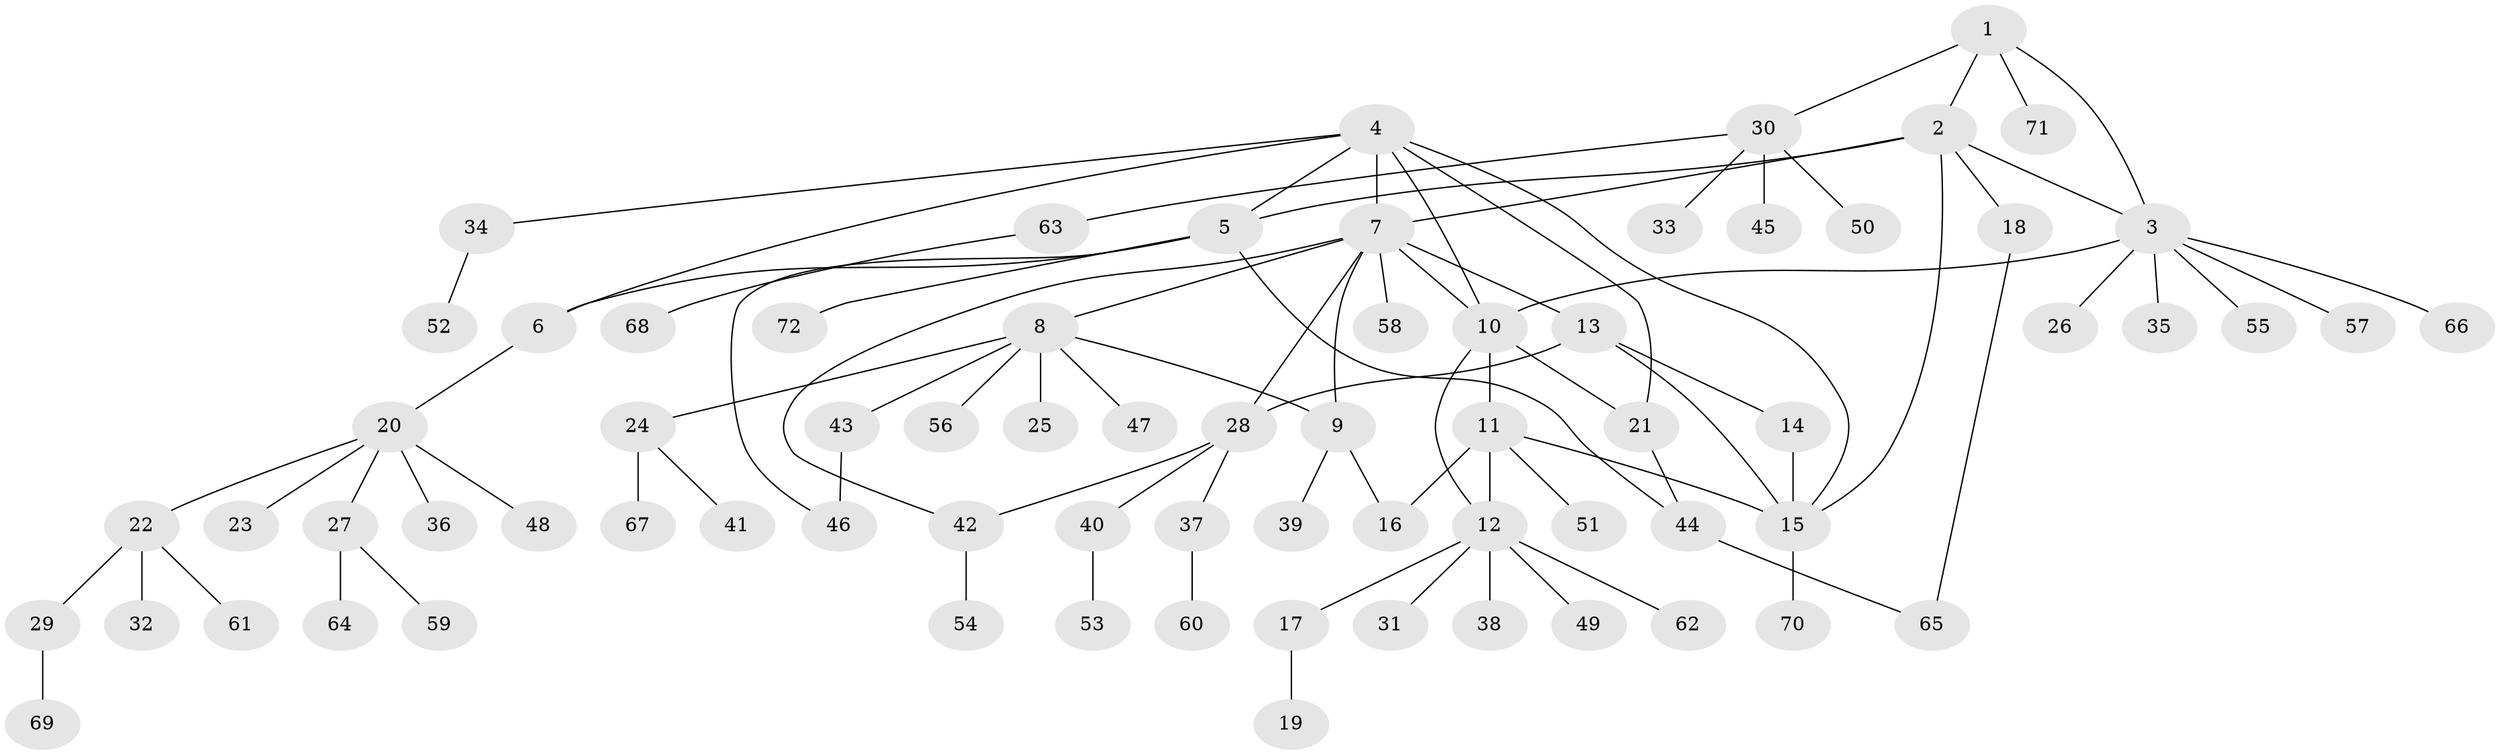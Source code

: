 // Generated by graph-tools (version 1.1) at 2025/16/03/09/25 04:16:08]
// undirected, 72 vertices, 89 edges
graph export_dot {
graph [start="1"]
  node [color=gray90,style=filled];
  1;
  2;
  3;
  4;
  5;
  6;
  7;
  8;
  9;
  10;
  11;
  12;
  13;
  14;
  15;
  16;
  17;
  18;
  19;
  20;
  21;
  22;
  23;
  24;
  25;
  26;
  27;
  28;
  29;
  30;
  31;
  32;
  33;
  34;
  35;
  36;
  37;
  38;
  39;
  40;
  41;
  42;
  43;
  44;
  45;
  46;
  47;
  48;
  49;
  50;
  51;
  52;
  53;
  54;
  55;
  56;
  57;
  58;
  59;
  60;
  61;
  62;
  63;
  64;
  65;
  66;
  67;
  68;
  69;
  70;
  71;
  72;
  1 -- 2;
  1 -- 3;
  1 -- 30;
  1 -- 71;
  2 -- 3;
  2 -- 5;
  2 -- 7;
  2 -- 15;
  2 -- 18;
  3 -- 10;
  3 -- 26;
  3 -- 35;
  3 -- 55;
  3 -- 57;
  3 -- 66;
  4 -- 5;
  4 -- 6;
  4 -- 7;
  4 -- 10;
  4 -- 15;
  4 -- 21;
  4 -- 34;
  5 -- 6;
  5 -- 44;
  5 -- 46;
  5 -- 72;
  6 -- 20;
  7 -- 8;
  7 -- 9;
  7 -- 10;
  7 -- 13;
  7 -- 28;
  7 -- 42;
  7 -- 58;
  8 -- 9;
  8 -- 24;
  8 -- 25;
  8 -- 43;
  8 -- 47;
  8 -- 56;
  9 -- 16;
  9 -- 39;
  10 -- 11;
  10 -- 12;
  10 -- 21;
  11 -- 12;
  11 -- 15;
  11 -- 16;
  11 -- 51;
  12 -- 17;
  12 -- 31;
  12 -- 38;
  12 -- 49;
  12 -- 62;
  13 -- 14;
  13 -- 15;
  13 -- 28;
  14 -- 15;
  15 -- 70;
  17 -- 19;
  18 -- 65;
  20 -- 22;
  20 -- 23;
  20 -- 27;
  20 -- 36;
  20 -- 48;
  21 -- 44;
  22 -- 29;
  22 -- 32;
  22 -- 61;
  24 -- 41;
  24 -- 67;
  27 -- 59;
  27 -- 64;
  28 -- 37;
  28 -- 40;
  28 -- 42;
  29 -- 69;
  30 -- 33;
  30 -- 45;
  30 -- 50;
  30 -- 63;
  34 -- 52;
  37 -- 60;
  40 -- 53;
  42 -- 54;
  43 -- 46;
  44 -- 65;
  63 -- 68;
}
